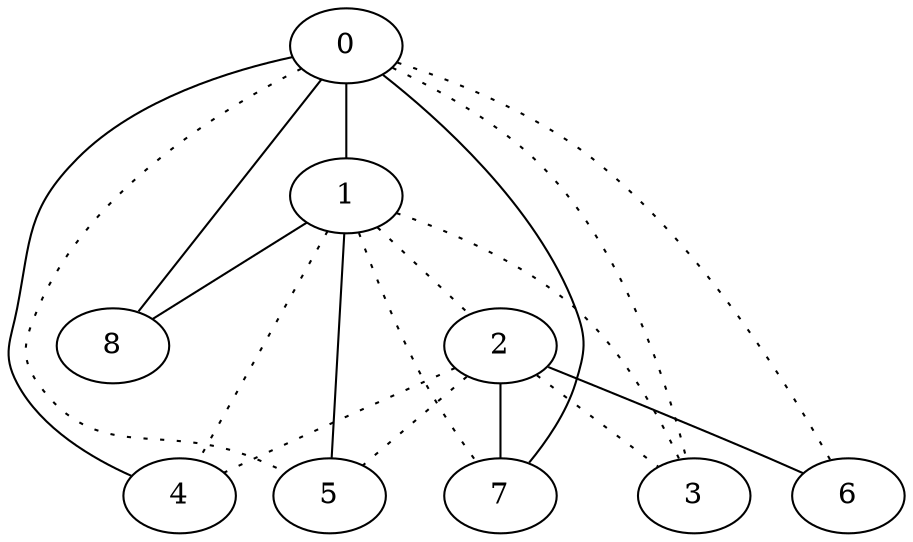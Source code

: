 graph {
a0[label=0];
a1[label=1];
a2[label=2];
a3[label=3];
a4[label=4];
a5[label=5];
a6[label=6];
a7[label=7];
a8[label=8];
a0 -- a1;
a0 -- a3 [style=dotted];
a0 -- a4;
a0 -- a5 [style=dotted];
a0 -- a6 [style=dotted];
a0 -- a7;
a0 -- a8;
a1 -- a2 [style=dotted];
a1 -- a3 [style=dotted];
a1 -- a4 [style=dotted];
a1 -- a5;
a1 -- a7 [style=dotted];
a1 -- a8;
a2 -- a3 [style=dotted];
a2 -- a4 [style=dotted];
a2 -- a5 [style=dotted];
a2 -- a6;
a2 -- a7;
}
